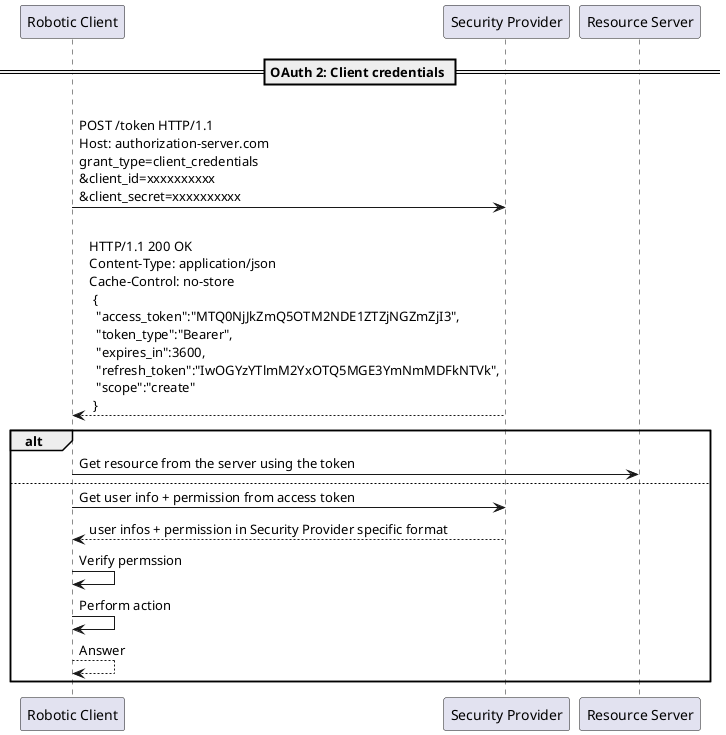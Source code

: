 ' https://www.oauth.com/playground/

@startuml
participant "Robotic Client" as C 
participant "Security Provider" as SP 
participant "Resource Server" as RS 


== OAuth 2: Client credentials ==

' https://www.oauth.com/oauth2-servers/access-tokens/client-credentials/

C -> SP: \nPOST /token HTTP/1.1\nHost: authorization-server.com\ngrant_type=client_credentials\n&client_id=xxxxxxxxxx\n&client_secret=xxxxxxxxxx
SP --> C: \nHTTP/1.1 200 OK\nContent-Type: application/json\nCache-Control: no-store\n {\n  "access_token":"MTQ0NjJkZmQ5OTM2NDE1ZTZjNGZmZjI3",\n  "token_type":"Bearer",\n  "expires_in":3600,\n  "refresh_token":"IwOGYzYTlmM2YxOTQ5MGE3YmNmMDFkNTVk",\n  "scope":"create"\n }
alt
C -> RS: Get resource from the server using the token
else
C -> SP: Get user info + permission from access token
SP --> C: user infos + permission in Security Provider specific format
C -> C: Verify permssion 
C -> C: Perform action
C --> C: Answer
end
